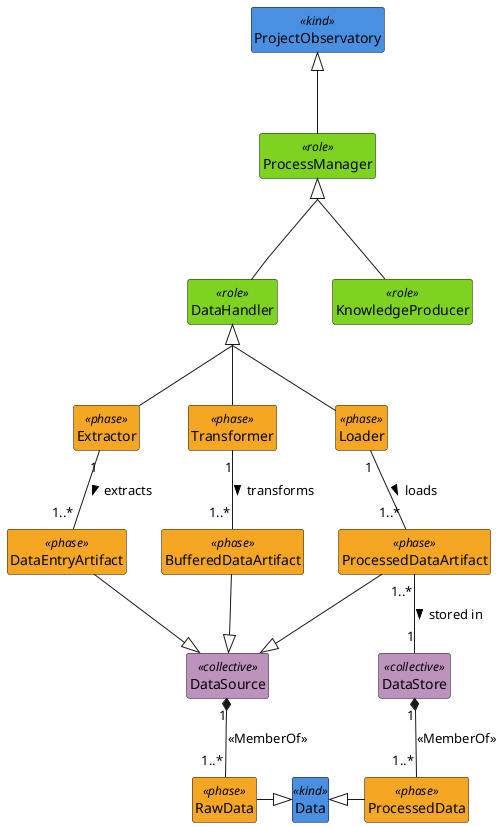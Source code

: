 @startuml DataHandler
skinparam groupInheritance 2
hide <<kind>> circle
hide <<phase>> circle
hide <<role>> circle
hide <<collective>> circle
hide members
hide methods

class ProjectObservatory<<kind>> #4A90E2 {}
class ProcessManager <<role>> #7ED321 {}
class DataHandler <<role>> #7ED321 {}
class KnowledgeProducer <<role>> #7ED321 {}

ProjectObservatory <|-- ProcessManager
ProcessManager <|-- DataHandler
ProcessManager <|-- KnowledgeProducer

class Extractor <<phase>> #F5A623 {}
class Transformer <<phase>> #F5A623 {}
class Loader <<phase>> #F5A623 {}

DataHandler <|-- Extractor
DataHandler <|-- Transformer
DataHandler <|-- Loader

class Data <<kind>> #4A90E2 {}
class RawData <<phase>> #F5A623 {}
class ProcessedData <<phase>> #F5A623 {}

Data <|-left- RawData
Data <|-right- ProcessedData

class DataSource <<collective>> #BD93BD {}
class DataStore <<collective>> #BD93BD {}

DataSource "1" *-- "1..*" RawData : <<MemberOf>>
DataStore "1" *-- "1..*" ProcessedData : <<MemberOf>>

class DataEntryArtifact<<phase>> #F5A623 {}
class BufferedDataArtifact<<phase>> #F5A623 {}
class ProcessedDataArtifact<<phase>> #F5A623 {}

DataSource <|-up- DataEntryArtifact
DataSource <|-up- BufferedDataArtifact
DataSource <|-up- ProcessedDataArtifact

Extractor "1" -- "1..*" DataEntryArtifact : extracts >
Transformer "1" -- "1..*" BufferedDataArtifact : transforms >
Loader "1" -- "1..*" ProcessedDataArtifact : loads >
ProcessedDataArtifact "1..*" -- "1" DataStore : stored in >

@enduml
